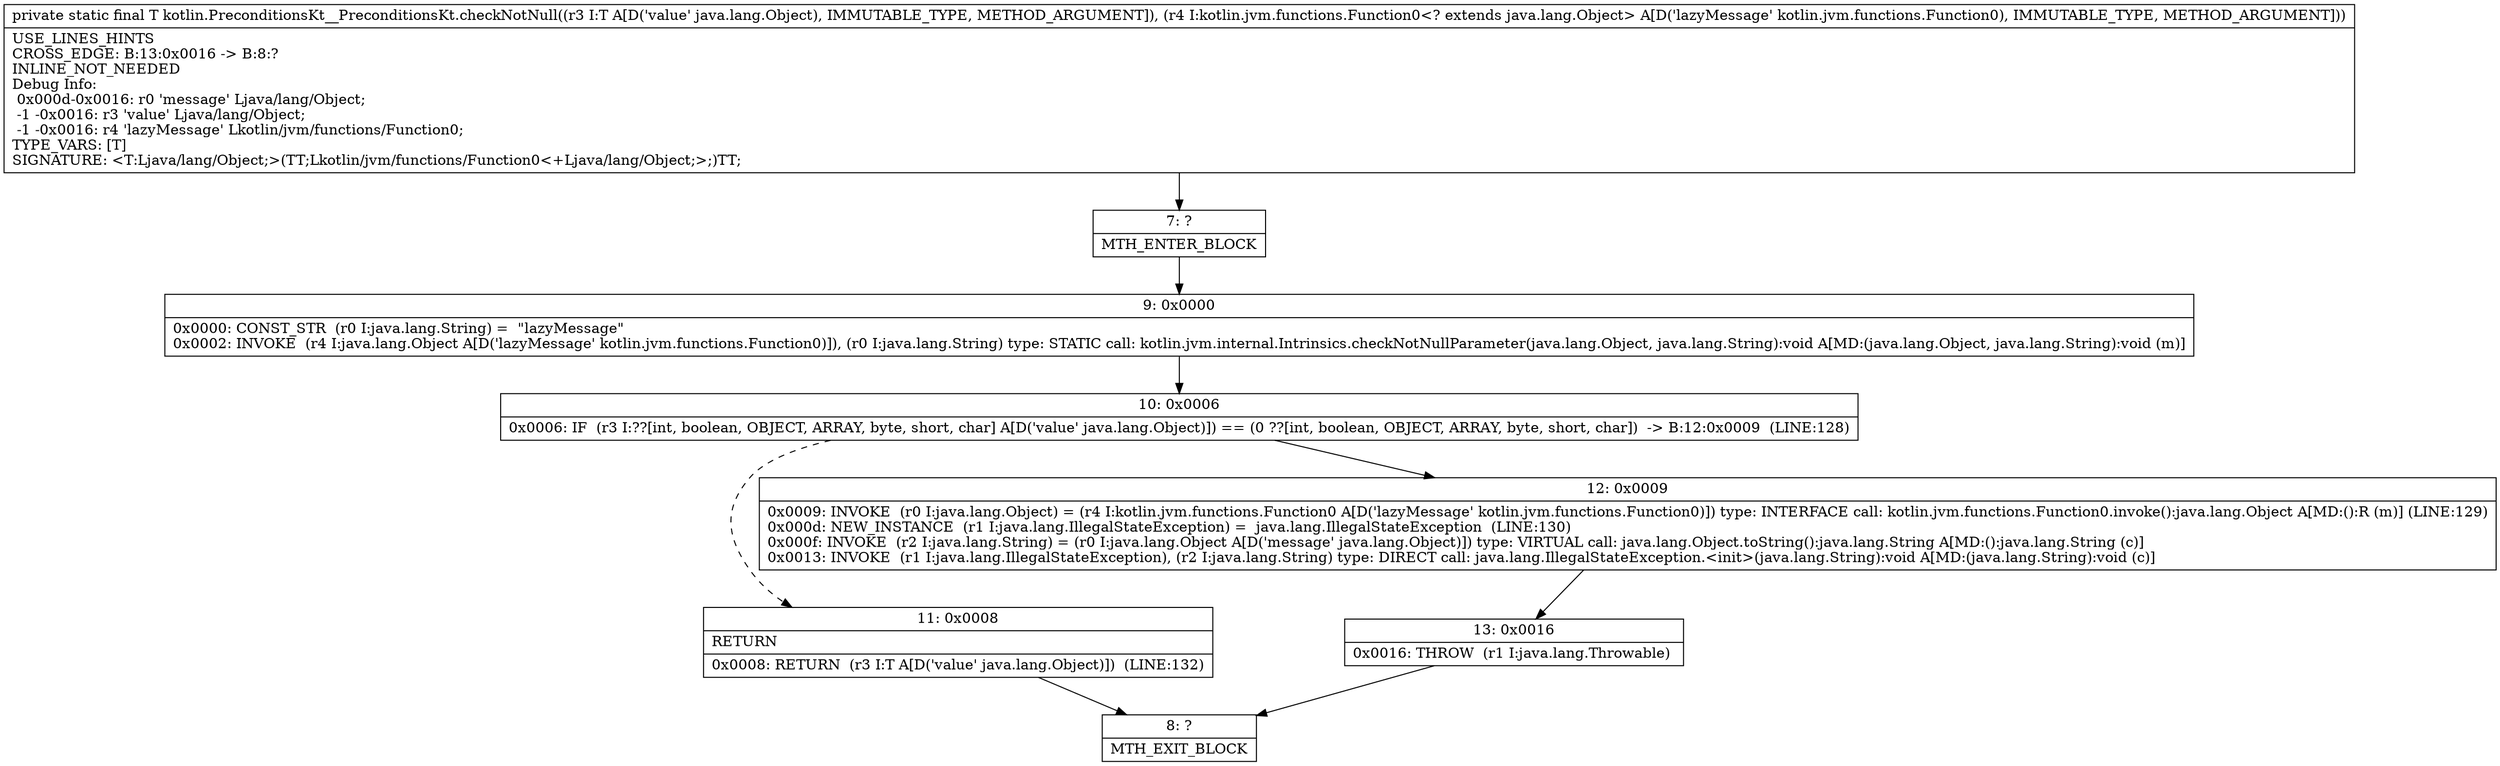 digraph "CFG forkotlin.PreconditionsKt__PreconditionsKt.checkNotNull(Ljava\/lang\/Object;Lkotlin\/jvm\/functions\/Function0;)Ljava\/lang\/Object;" {
Node_7 [shape=record,label="{7\:\ ?|MTH_ENTER_BLOCK\l}"];
Node_9 [shape=record,label="{9\:\ 0x0000|0x0000: CONST_STR  (r0 I:java.lang.String) =  \"lazyMessage\" \l0x0002: INVOKE  (r4 I:java.lang.Object A[D('lazyMessage' kotlin.jvm.functions.Function0)]), (r0 I:java.lang.String) type: STATIC call: kotlin.jvm.internal.Intrinsics.checkNotNullParameter(java.lang.Object, java.lang.String):void A[MD:(java.lang.Object, java.lang.String):void (m)]\l}"];
Node_10 [shape=record,label="{10\:\ 0x0006|0x0006: IF  (r3 I:??[int, boolean, OBJECT, ARRAY, byte, short, char] A[D('value' java.lang.Object)]) == (0 ??[int, boolean, OBJECT, ARRAY, byte, short, char])  \-\> B:12:0x0009  (LINE:128)\l}"];
Node_11 [shape=record,label="{11\:\ 0x0008|RETURN\l|0x0008: RETURN  (r3 I:T A[D('value' java.lang.Object)])  (LINE:132)\l}"];
Node_8 [shape=record,label="{8\:\ ?|MTH_EXIT_BLOCK\l}"];
Node_12 [shape=record,label="{12\:\ 0x0009|0x0009: INVOKE  (r0 I:java.lang.Object) = (r4 I:kotlin.jvm.functions.Function0 A[D('lazyMessage' kotlin.jvm.functions.Function0)]) type: INTERFACE call: kotlin.jvm.functions.Function0.invoke():java.lang.Object A[MD:():R (m)] (LINE:129)\l0x000d: NEW_INSTANCE  (r1 I:java.lang.IllegalStateException) =  java.lang.IllegalStateException  (LINE:130)\l0x000f: INVOKE  (r2 I:java.lang.String) = (r0 I:java.lang.Object A[D('message' java.lang.Object)]) type: VIRTUAL call: java.lang.Object.toString():java.lang.String A[MD:():java.lang.String (c)]\l0x0013: INVOKE  (r1 I:java.lang.IllegalStateException), (r2 I:java.lang.String) type: DIRECT call: java.lang.IllegalStateException.\<init\>(java.lang.String):void A[MD:(java.lang.String):void (c)]\l}"];
Node_13 [shape=record,label="{13\:\ 0x0016|0x0016: THROW  (r1 I:java.lang.Throwable) \l}"];
MethodNode[shape=record,label="{private static final T kotlin.PreconditionsKt__PreconditionsKt.checkNotNull((r3 I:T A[D('value' java.lang.Object), IMMUTABLE_TYPE, METHOD_ARGUMENT]), (r4 I:kotlin.jvm.functions.Function0\<? extends java.lang.Object\> A[D('lazyMessage' kotlin.jvm.functions.Function0), IMMUTABLE_TYPE, METHOD_ARGUMENT]))  | USE_LINES_HINTS\lCROSS_EDGE: B:13:0x0016 \-\> B:8:?\lINLINE_NOT_NEEDED\lDebug Info:\l  0x000d\-0x0016: r0 'message' Ljava\/lang\/Object;\l  \-1 \-0x0016: r3 'value' Ljava\/lang\/Object;\l  \-1 \-0x0016: r4 'lazyMessage' Lkotlin\/jvm\/functions\/Function0;\lTYPE_VARS: [T]\lSIGNATURE: \<T:Ljava\/lang\/Object;\>(TT;Lkotlin\/jvm\/functions\/Function0\<+Ljava\/lang\/Object;\>;)TT;\l}"];
MethodNode -> Node_7;Node_7 -> Node_9;
Node_9 -> Node_10;
Node_10 -> Node_11[style=dashed];
Node_10 -> Node_12;
Node_11 -> Node_8;
Node_12 -> Node_13;
Node_13 -> Node_8;
}

